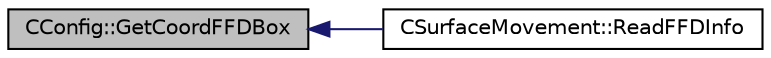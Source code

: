 digraph "CConfig::GetCoordFFDBox"
{
  edge [fontname="Helvetica",fontsize="10",labelfontname="Helvetica",labelfontsize="10"];
  node [fontname="Helvetica",fontsize="10",shape=record];
  rankdir="LR";
  Node1577 [label="CConfig::GetCoordFFDBox",height=0.2,width=0.4,color="black", fillcolor="grey75", style="filled", fontcolor="black"];
  Node1577 -> Node1578 [dir="back",color="midnightblue",fontsize="10",style="solid",fontname="Helvetica"];
  Node1578 [label="CSurfaceMovement::ReadFFDInfo",height=0.2,width=0.4,color="black", fillcolor="white", style="filled",URL="$class_c_surface_movement.html#af72337ffcc3c207f8788b280a790b508",tooltip="Read the free form information from the grid input file. "];
}
